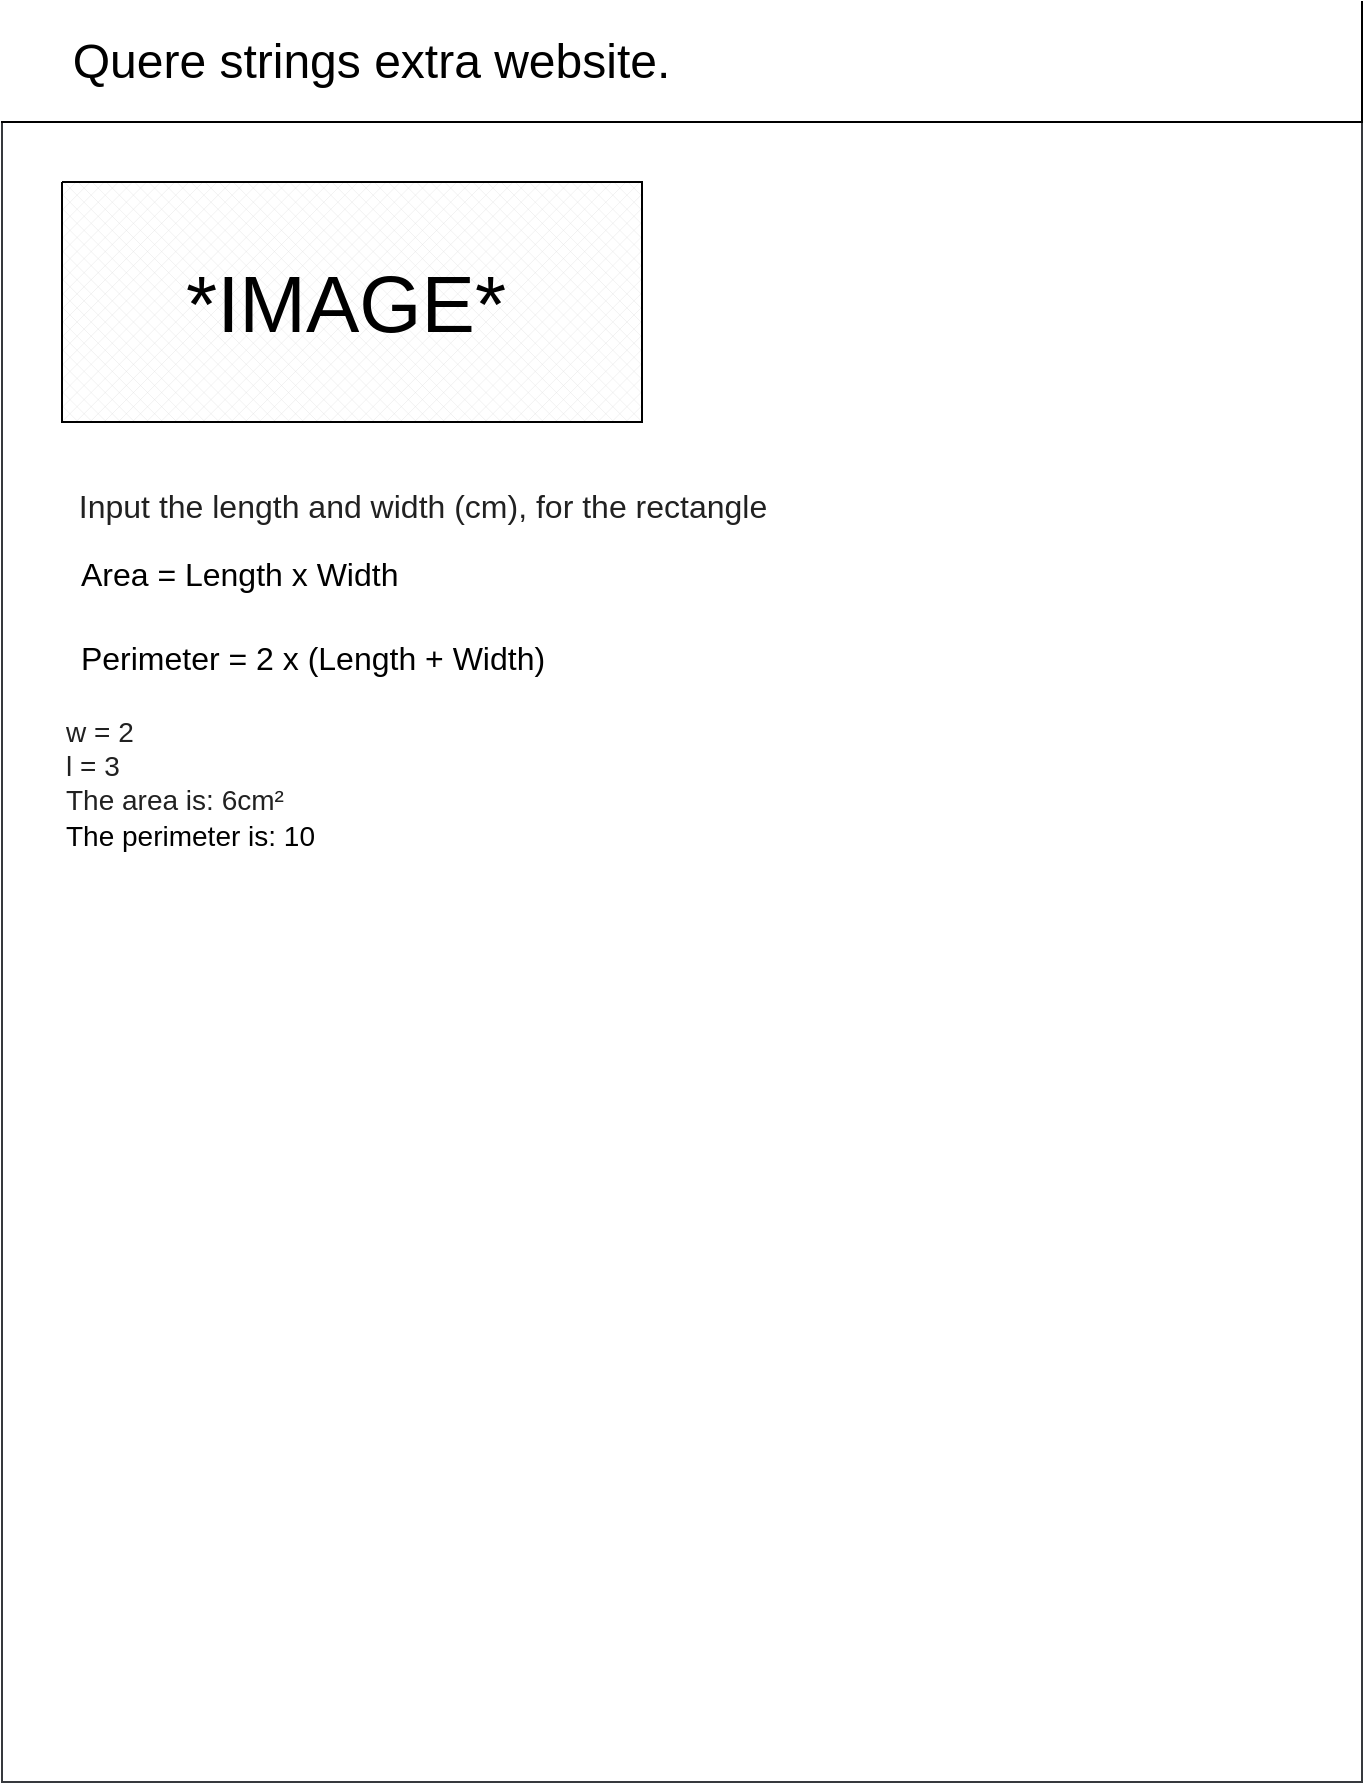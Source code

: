 <mxfile>
    <diagram id="NLMdwFuDThJSYHxl9u7S" name="Page-1">
        <mxGraphModel dx="2553" dy="1110" grid="1" gridSize="10" guides="1" tooltips="1" connect="1" arrows="1" fold="1" page="1" pageScale="1" pageWidth="827" pageHeight="1169" math="0" shadow="0">
            <root>
                <mxCell id="0"/>
                <mxCell id="1" parent="0"/>
                <mxCell id="13" value="" style="verticalLabelPosition=bottom;verticalAlign=top;html=1;shape=mxgraph.basic.rect;fillColor2=none;strokeWidth=1;size=20;indent=5;fillColor=#FFFFFF;strokeColor=#36393d;" parent="1" vertex="1">
                    <mxGeometry x="90" y="140" width="680" height="830" as="geometry"/>
                </mxCell>
                <mxCell id="14" value="&lt;p style=&quot;line-height: 1.2&quot;&gt;&lt;span style=&quot;font-size: 24px&quot;&gt;&amp;nbsp; &amp;nbsp; &amp;nbsp;Quere strings extra website.&lt;/span&gt;&lt;/p&gt;" style="shape=partialRectangle;whiteSpace=wrap;html=1;top=0;left=0;fillColor=#FFFFFF;align=left;fontColor=#000000;strokeColor=#000000;" parent="1" vertex="1">
                    <mxGeometry x="90" y="80" width="680" height="60" as="geometry"/>
                </mxCell>
                <mxCell id="15" value="" style="verticalLabelPosition=bottom;verticalAlign=top;html=1;shape=mxgraph.basic.patternFillRect;fillStyle=diagGrid;step=5;fillStrokeWidth=0.2;fillStrokeColor=#dddddd;" parent="1" vertex="1">
                    <mxGeometry x="120" y="170" width="290" height="120" as="geometry"/>
                </mxCell>
                <mxCell id="16" value="&lt;font face=&quot;helvetica, arial, sans-serif&quot; color=&quot;#000000&quot; style=&quot;font-size: 40px&quot;&gt;*IMAGE*&lt;/font&gt;" style="text;whiteSpace=wrap;html=1;fontSize=24;strokeWidth=22;" parent="1" vertex="1">
                    <mxGeometry x="180" y="200" width="190" height="90" as="geometry"/>
                </mxCell>
                <mxCell id="17" value="&lt;span style=&quot;color: rgba(0 , 0 , 0 , 0.87) ; font-family: &amp;#34;helvetica&amp;#34; , &amp;#34;arial&amp;#34; , sans-serif&quot;&gt;&lt;font style=&quot;font-size: 16px&quot;&gt;Input the length and width (cm), for the rectangle&lt;/font&gt;&lt;/span&gt;" style="text;html=1;resizable=0;autosize=1;align=center;verticalAlign=middle;points=[];fillColor=none;strokeColor=none;rounded=0;fontSize=35;" parent="1" vertex="1">
                    <mxGeometry x="120" y="300" width="360" height="50" as="geometry"/>
                </mxCell>
                <mxCell id="18" value="&lt;div style=&quot;text-align: left&quot;&gt;&lt;font color=&quot;#000000&quot; face=&quot;helvetica, arial, sans-serif&quot;&gt;&lt;span style=&quot;font-size: 16px&quot;&gt;Area = Length x Width&lt;/span&gt;&lt;/font&gt;&lt;/div&gt;&lt;div style=&quot;text-align: left&quot;&gt;&lt;font color=&quot;#000000&quot; face=&quot;helvetica, arial, sans-serif&quot;&gt;&lt;span style=&quot;font-size: 16px&quot;&gt;Perimeter = 2 x (Length + Width)&lt;/span&gt;&lt;/font&gt;&lt;/div&gt;" style="text;html=1;resizable=0;autosize=1;align=center;verticalAlign=middle;points=[];fillColor=none;strokeColor=none;rounded=0;fontSize=35;" parent="1" vertex="1">
                    <mxGeometry x="120" y="330" width="250" height="100" as="geometry"/>
                </mxCell>
                <mxCell id="23" value="&lt;div id=&quot;dimensions&quot; style=&quot;color: rgba(0 , 0 , 0 , 0.87) ; font-family: &amp;#34;helvetica&amp;#34; , &amp;#34;arial&amp;#34; , sans-serif ; font-size: 14px ; font-style: normal ; font-weight: 400 ; letter-spacing: normal ; text-indent: 0px ; text-transform: none ; word-spacing: 0px&quot;&gt;w = 2&lt;/div&gt;&lt;div id=&quot;dimensions&quot; style=&quot;color: rgba(0 , 0 , 0 , 0.87) ; font-family: &amp;#34;helvetica&amp;#34; , &amp;#34;arial&amp;#34; , sans-serif ; font-style: normal ; font-weight: 400 ; letter-spacing: normal ; text-indent: 0px ; text-transform: none ; word-spacing: 0px ; font-size: 14px&quot;&gt;&lt;font style=&quot;font-size: 14px&quot;&gt;l = 3&lt;/font&gt;&lt;/div&gt;&lt;div id=&quot;dimensions&quot; style=&quot;color: rgba(0 , 0 , 0 , 0.87) ; font-family: &amp;#34;helvetica&amp;#34; , &amp;#34;arial&amp;#34; , sans-serif ; font-style: normal ; font-weight: 400 ; letter-spacing: normal ; text-indent: 0px ; text-transform: none ; word-spacing: 0px ; font-size: 14px&quot;&gt;&lt;font style=&quot;font-size: 14px&quot;&gt;The area is: 6cm²&lt;/font&gt;&lt;/div&gt;&lt;font style=&quot;font-size: 14px&quot;&gt;The perimeter is: 10&lt;/font&gt;" style="text;whiteSpace=wrap;html=1;fontSize=16;fontColor=#000000;" parent="1" vertex="1">
                    <mxGeometry x="120" y="430" width="220" height="50" as="geometry"/>
                </mxCell>
            </root>
        </mxGraphModel>
    </diagram>
</mxfile>